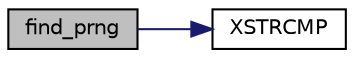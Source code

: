 digraph "find_prng"
{
 // LATEX_PDF_SIZE
  edge [fontname="Helvetica",fontsize="10",labelfontname="Helvetica",labelfontsize="10"];
  node [fontname="Helvetica",fontsize="10",shape=record];
  rankdir="LR";
  Node0 [label="find_prng",height=0.2,width=0.4,color="black", fillcolor="grey75", style="filled", fontcolor="black",tooltip="Find a registered PRNG by name."];
  Node0 -> Node1 [color="midnightblue",fontsize="10",style="solid",fontname="Helvetica"];
  Node1 [label="XSTRCMP",height=0.2,width=0.4,color="black", fillcolor="white", style="filled",URL="$tomcrypt__cfg_8h.html#a5d6e3d69e1d3f54de008b963bba3c6b3",tooltip=" "];
}
